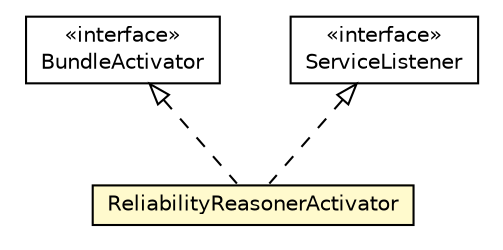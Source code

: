 #!/usr/local/bin/dot
#
# Class diagram 
# Generated by UMLGraph version R5_6-24-gf6e263 (http://www.umlgraph.org/)
#

digraph G {
	edge [fontname="Helvetica",fontsize=10,labelfontname="Helvetica",labelfontsize=10];
	node [fontname="Helvetica",fontsize=10,shape=plaintext];
	nodesep=0.25;
	ranksep=0.5;
	// org.universAAL.reliability.reasoner.ReliabilityReasonerActivator
	c6865852 [label=<<table title="org.universAAL.reliability.reasoner.ReliabilityReasonerActivator" border="0" cellborder="1" cellspacing="0" cellpadding="2" port="p" bgcolor="lemonChiffon" href="./ReliabilityReasonerActivator.html">
		<tr><td><table border="0" cellspacing="0" cellpadding="1">
<tr><td align="center" balign="center"> ReliabilityReasonerActivator </td></tr>
		</table></td></tr>
		</table>>, URL="./ReliabilityReasonerActivator.html", fontname="Helvetica", fontcolor="black", fontsize=10.0];
	//org.universAAL.reliability.reasoner.ReliabilityReasonerActivator implements org.osgi.framework.BundleActivator
	c6867351:p -> c6865852:p [dir=back,arrowtail=empty,style=dashed];
	//org.universAAL.reliability.reasoner.ReliabilityReasonerActivator implements org.osgi.framework.ServiceListener
	c6867352:p -> c6865852:p [dir=back,arrowtail=empty,style=dashed];
	// org.osgi.framework.ServiceListener
	c6867352 [label=<<table title="org.osgi.framework.ServiceListener" border="0" cellborder="1" cellspacing="0" cellpadding="2" port="p" href="http://java.sun.com/j2se/1.4.2/docs/api/org/osgi/framework/ServiceListener.html">
		<tr><td><table border="0" cellspacing="0" cellpadding="1">
<tr><td align="center" balign="center"> &#171;interface&#187; </td></tr>
<tr><td align="center" balign="center"> ServiceListener </td></tr>
		</table></td></tr>
		</table>>, URL="http://java.sun.com/j2se/1.4.2/docs/api/org/osgi/framework/ServiceListener.html", fontname="Helvetica", fontcolor="black", fontsize=10.0];
	// org.osgi.framework.BundleActivator
	c6867351 [label=<<table title="org.osgi.framework.BundleActivator" border="0" cellborder="1" cellspacing="0" cellpadding="2" port="p" href="http://java.sun.com/j2se/1.4.2/docs/api/org/osgi/framework/BundleActivator.html">
		<tr><td><table border="0" cellspacing="0" cellpadding="1">
<tr><td align="center" balign="center"> &#171;interface&#187; </td></tr>
<tr><td align="center" balign="center"> BundleActivator </td></tr>
		</table></td></tr>
		</table>>, URL="http://java.sun.com/j2se/1.4.2/docs/api/org/osgi/framework/BundleActivator.html", fontname="Helvetica", fontcolor="black", fontsize=10.0];
}

